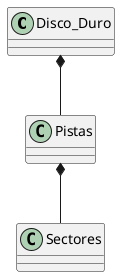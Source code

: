@startuml Disco_Duro
class Disco_Duro{

}
class Pistas{

}
class Sectores{

}
Disco_Duro *-- Pistas
Pistas *-- Sectores


@enduml